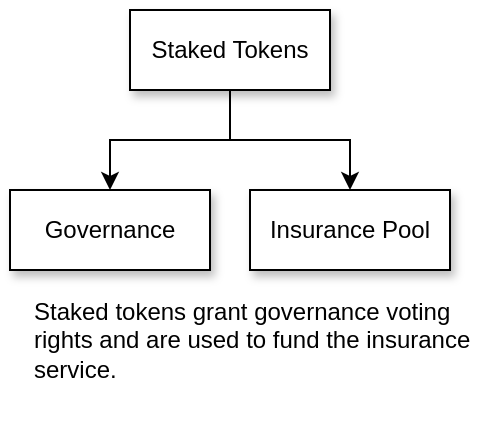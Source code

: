 <mxfile version="14.5.1" type="device"><diagram id="C5RBs43oDa-KdzZeNtuy" name="Page-1"><mxGraphModel dx="1106" dy="860" grid="1" gridSize="10" guides="1" tooltips="1" connect="1" arrows="1" fold="1" page="1" pageScale="1" pageWidth="827" pageHeight="1169" math="0" shadow="0"><root><mxCell id="WIyWlLk6GJQsqaUBKTNV-0"/><mxCell id="WIyWlLk6GJQsqaUBKTNV-1" parent="WIyWlLk6GJQsqaUBKTNV-0"/><mxCell id="-J9LtHLlSoGoy5qDoKKV-24" style="edgeStyle=orthogonalEdgeStyle;rounded=0;orthogonalLoop=1;jettySize=auto;html=1;entryX=0.5;entryY=0;entryDx=0;entryDy=0;" edge="1" parent="WIyWlLk6GJQsqaUBKTNV-1" source="-J9LtHLlSoGoy5qDoKKV-22" target="-J9LtHLlSoGoy5qDoKKV-23"><mxGeometry relative="1" as="geometry"/></mxCell><mxCell id="-J9LtHLlSoGoy5qDoKKV-26" style="edgeStyle=orthogonalEdgeStyle;rounded=0;orthogonalLoop=1;jettySize=auto;html=1;entryX=0.5;entryY=0;entryDx=0;entryDy=0;" edge="1" parent="WIyWlLk6GJQsqaUBKTNV-1" source="-J9LtHLlSoGoy5qDoKKV-22" target="-J9LtHLlSoGoy5qDoKKV-25"><mxGeometry relative="1" as="geometry"/></mxCell><mxCell id="-J9LtHLlSoGoy5qDoKKV-22" value="Staked Tokens" style="rounded=0;whiteSpace=wrap;html=1;shadow=1;" vertex="1" parent="WIyWlLk6GJQsqaUBKTNV-1"><mxGeometry x="70" y="40" width="100" height="40" as="geometry"/></mxCell><mxCell id="-J9LtHLlSoGoy5qDoKKV-23" value="Governance" style="rounded=0;whiteSpace=wrap;html=1;shadow=1;" vertex="1" parent="WIyWlLk6GJQsqaUBKTNV-1"><mxGeometry x="10" y="130" width="100" height="40" as="geometry"/></mxCell><mxCell id="-J9LtHLlSoGoy5qDoKKV-25" value="Insurance Pool" style="rounded=0;whiteSpace=wrap;html=1;shadow=1;" vertex="1" parent="WIyWlLk6GJQsqaUBKTNV-1"><mxGeometry x="130" y="130" width="100" height="40" as="geometry"/></mxCell><mxCell id="-J9LtHLlSoGoy5qDoKKV-32" value="Staked tokens grant governance voting rights and are used to fund the insurance service." style="text;html=1;strokeColor=none;fillColor=none;align=left;verticalAlign=middle;whiteSpace=wrap;rounded=0;fontSize=12;" vertex="1" parent="WIyWlLk6GJQsqaUBKTNV-1"><mxGeometry x="20" y="160" width="230" height="90" as="geometry"/></mxCell></root></mxGraphModel></diagram></mxfile>